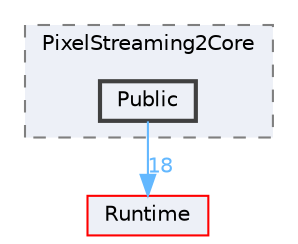 digraph "Public"
{
 // INTERACTIVE_SVG=YES
 // LATEX_PDF_SIZE
  bgcolor="transparent";
  edge [fontname=Helvetica,fontsize=10,labelfontname=Helvetica,labelfontsize=10];
  node [fontname=Helvetica,fontsize=10,shape=box,height=0.2,width=0.4];
  compound=true
  subgraph clusterdir_59adcf5681d388e337deaee91f8afe6e {
    graph [ bgcolor="#edf0f7", pencolor="grey50", label="PixelStreaming2Core", fontname=Helvetica,fontsize=10 style="filled,dashed", URL="dir_59adcf5681d388e337deaee91f8afe6e.html",tooltip=""]
  dir_fe8324cc07d0bd34d3666397177f973e [label="Public", fillcolor="#edf0f7", color="grey25", style="filled,bold", URL="dir_fe8324cc07d0bd34d3666397177f973e.html",tooltip=""];
  }
  dir_7536b172fbd480bfd146a1b1acd6856b [label="Runtime", fillcolor="#edf0f7", color="red", style="filled", URL="dir_7536b172fbd480bfd146a1b1acd6856b.html",tooltip=""];
  dir_fe8324cc07d0bd34d3666397177f973e->dir_7536b172fbd480bfd146a1b1acd6856b [headlabel="18", labeldistance=1.5 headhref="dir_000845_000984.html" href="dir_000845_000984.html" color="steelblue1" fontcolor="steelblue1"];
}
